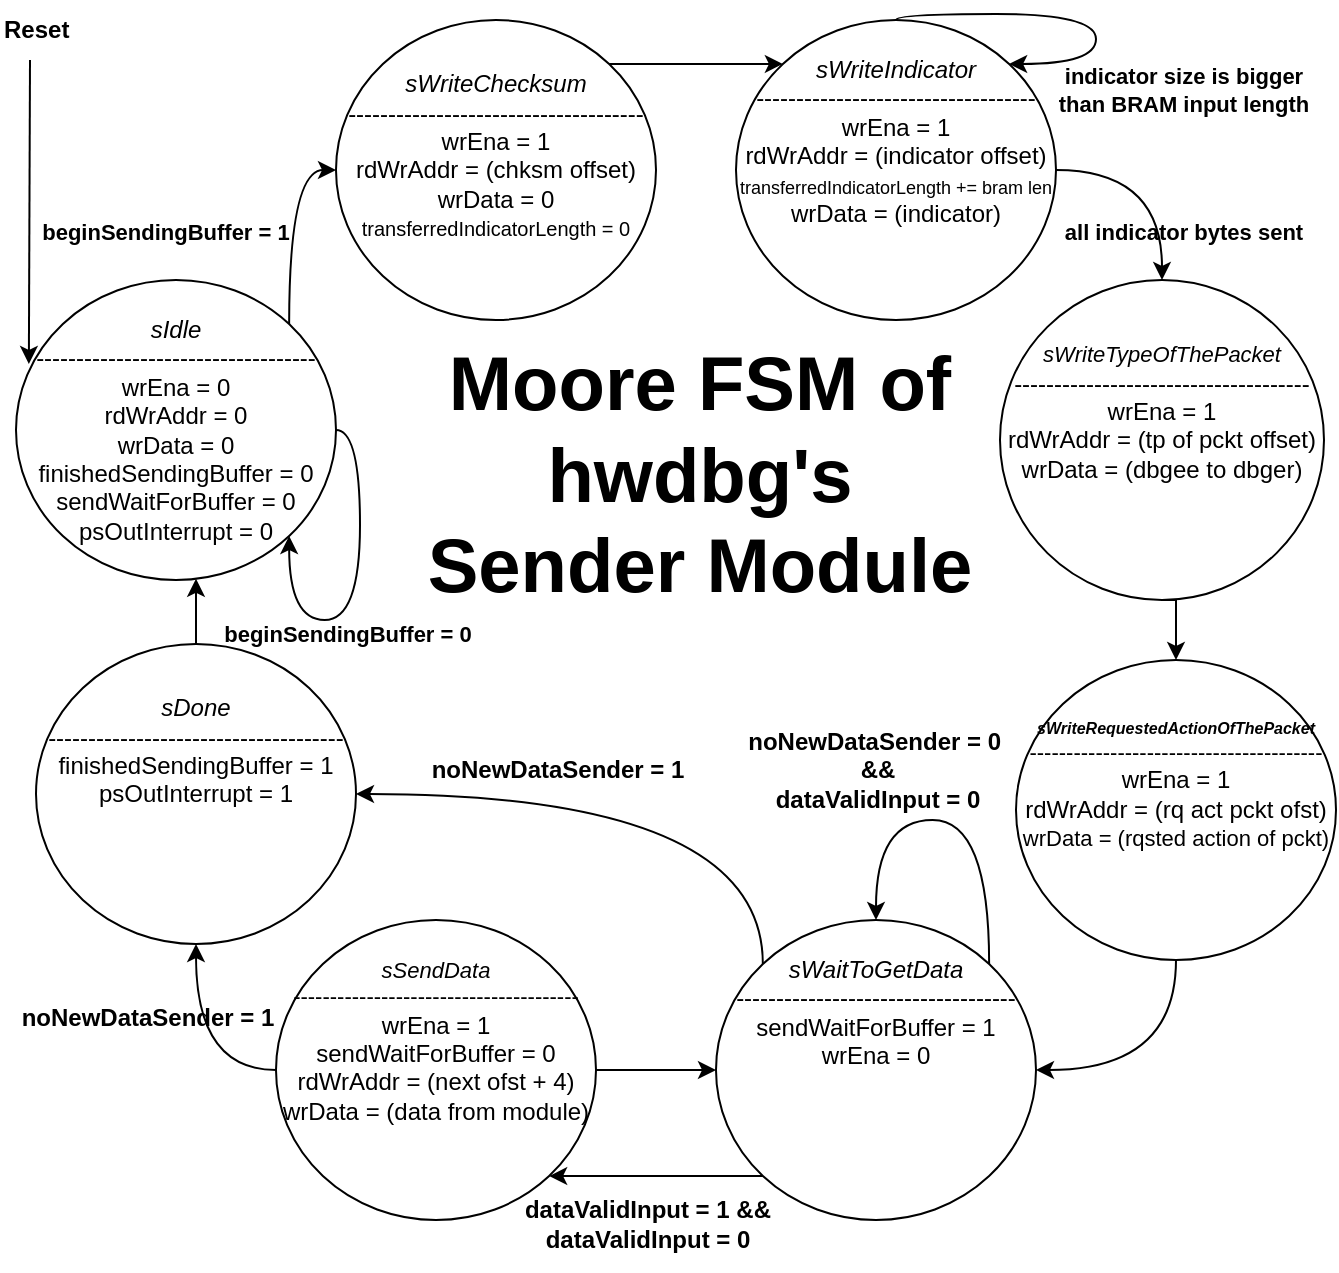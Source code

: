 <mxfile version="24.4.2" type="device">
  <diagram name="Page-1" id="hulA7HbLjxlJ7WIDWfl5">
    <mxGraphModel dx="1674" dy="772" grid="1" gridSize="10" guides="1" tooltips="1" connect="1" arrows="1" fold="1" page="1" pageScale="1" pageWidth="850" pageHeight="1100" math="0" shadow="0">
      <root>
        <mxCell id="0" />
        <mxCell id="1" parent="0" />
        <mxCell id="lwTxpfjI6xgQUl9Y8i18-13" style="edgeStyle=orthogonalEdgeStyle;rounded=0;orthogonalLoop=1;jettySize=auto;html=1;exitX=1;exitY=0;exitDx=0;exitDy=0;entryX=0;entryY=0.5;entryDx=0;entryDy=0;curved=1;" parent="1" source="lwTxpfjI6xgQUl9Y8i18-1" target="lwTxpfjI6xgQUl9Y8i18-2" edge="1">
          <mxGeometry relative="1" as="geometry" />
        </mxCell>
        <mxCell id="lwTxpfjI6xgQUl9Y8i18-1" value="&lt;i&gt;sIdle&lt;/i&gt;&lt;div&gt;-----------------------------------&lt;/div&gt;&lt;div&gt;&lt;div&gt;wrEna = 0&lt;br&gt;&lt;/div&gt;&lt;div&gt;rdWrAddr = 0&lt;br&gt;&lt;/div&gt;&lt;div&gt;wrData = 0&lt;br&gt;&lt;/div&gt;&lt;div&gt;&lt;div&gt;finishedSendingBuffer = 0&lt;/div&gt;&lt;/div&gt;&lt;/div&gt;&lt;div&gt;sendWaitForBuffer = 0&lt;br&gt;&lt;/div&gt;&lt;div&gt;psOutInterrupt = 0&lt;/div&gt;" style="ellipse;whiteSpace=wrap;html=1;" parent="1" vertex="1">
          <mxGeometry x="8" y="143" width="160" height="150" as="geometry" />
        </mxCell>
        <mxCell id="lwTxpfjI6xgQUl9Y8i18-14" style="edgeStyle=orthogonalEdgeStyle;rounded=0;orthogonalLoop=1;jettySize=auto;html=1;exitX=1;exitY=0;exitDx=0;exitDy=0;entryX=0;entryY=0;entryDx=0;entryDy=0;curved=1;" parent="1" source="lwTxpfjI6xgQUl9Y8i18-2" target="lwTxpfjI6xgQUl9Y8i18-3" edge="1">
          <mxGeometry relative="1" as="geometry" />
        </mxCell>
        <mxCell id="lwTxpfjI6xgQUl9Y8i18-2" value="&lt;div&gt;&lt;i&gt;sWriteChecksum&lt;/i&gt;&lt;/div&gt;&lt;div&gt;-------------------------------------&lt;/div&gt;&lt;div&gt;wrEna = 1&lt;br&gt;&lt;/div&gt;&lt;div&gt;rdWrAddr = (chksm offset)&lt;br&gt;&lt;/div&gt;&lt;div&gt;wrData = 0&lt;br&gt;&lt;/div&gt;&lt;div&gt;&lt;font style=&quot;font-size: 10px;&quot;&gt;transferredIndicatorLength = 0&lt;br&gt;&lt;/font&gt;&lt;/div&gt;&lt;div&gt;&lt;br&gt;&lt;/div&gt;" style="ellipse;whiteSpace=wrap;html=1;" parent="1" vertex="1">
          <mxGeometry x="168" y="13" width="160" height="150" as="geometry" />
        </mxCell>
        <mxCell id="lwTxpfjI6xgQUl9Y8i18-15" style="edgeStyle=orthogonalEdgeStyle;rounded=0;orthogonalLoop=1;jettySize=auto;html=1;exitX=1;exitY=0.5;exitDx=0;exitDy=0;curved=1;" parent="1" source="lwTxpfjI6xgQUl9Y8i18-3" target="lwTxpfjI6xgQUl9Y8i18-4" edge="1">
          <mxGeometry relative="1" as="geometry" />
        </mxCell>
        <mxCell id="lwTxpfjI6xgQUl9Y8i18-3" value="&lt;div&gt;&lt;i&gt;sWriteIndicator&lt;/i&gt;&lt;/div&gt;&lt;div&gt;-----------------------------------&lt;/div&gt;&lt;div&gt;&lt;div&gt;wrEna = 1&lt;/div&gt;&lt;div&gt;rdWrAddr = (indicator offset)&lt;br&gt;&lt;/div&gt;&lt;div&gt;&lt;span style=&quot;font-size: 9px; background-color: initial;&quot;&gt;transferredIndicatorLength += bram len&lt;/span&gt;&lt;br&gt;&lt;/div&gt;&lt;/div&gt;&lt;div&gt;&lt;div&gt;wrData = (indicator)&lt;/div&gt;&lt;/div&gt;&lt;div&gt;&lt;br&gt;&lt;/div&gt;&lt;div&gt;&lt;br&gt;&lt;/div&gt;" style="ellipse;whiteSpace=wrap;html=1;" parent="1" vertex="1">
          <mxGeometry x="368" y="13" width="160" height="150" as="geometry" />
        </mxCell>
        <mxCell id="lwTxpfjI6xgQUl9Y8i18-16" style="edgeStyle=orthogonalEdgeStyle;rounded=0;orthogonalLoop=1;jettySize=auto;html=1;exitX=0.5;exitY=1;exitDx=0;exitDy=0;entryX=0.5;entryY=0;entryDx=0;entryDy=0;" parent="1" source="lwTxpfjI6xgQUl9Y8i18-4" target="lwTxpfjI6xgQUl9Y8i18-5" edge="1">
          <mxGeometry relative="1" as="geometry" />
        </mxCell>
        <mxCell id="lwTxpfjI6xgQUl9Y8i18-4" value="&lt;div&gt;&lt;font style=&quot;font-size: 11px;&quot;&gt;&lt;i&gt;sWriteTypeOfThePacket&lt;/i&gt;&lt;/font&gt;&lt;/div&gt;&lt;div&gt;-------------------------------------&lt;/div&gt;&lt;div&gt;&lt;div&gt;wrEna = 1&lt;/div&gt;&lt;div&gt;rdWrAddr = (tp of pckt offset)&lt;br&gt;&lt;/div&gt;&lt;div&gt;wrData = (dbgee to dbger)&lt;/div&gt;&lt;/div&gt;&lt;div&gt;&lt;br&gt;&lt;/div&gt;&lt;div&gt;&lt;br&gt;&lt;/div&gt;" style="ellipse;whiteSpace=wrap;html=1;" parent="1" vertex="1">
          <mxGeometry x="500" y="143" width="162" height="160" as="geometry" />
        </mxCell>
        <mxCell id="lwTxpfjI6xgQUl9Y8i18-17" style="edgeStyle=orthogonalEdgeStyle;rounded=0;orthogonalLoop=1;jettySize=auto;html=1;exitX=0.5;exitY=1;exitDx=0;exitDy=0;entryX=1;entryY=0.5;entryDx=0;entryDy=0;curved=1;" parent="1" source="lwTxpfjI6xgQUl9Y8i18-5" target="lwTxpfjI6xgQUl9Y8i18-7" edge="1">
          <mxGeometry relative="1" as="geometry" />
        </mxCell>
        <mxCell id="lwTxpfjI6xgQUl9Y8i18-5" value="&lt;div&gt;&lt;div style=&quot;&quot;&gt;&lt;font style=&quot;font-size: 8px;&quot;&gt;&lt;b&gt;&lt;i&gt;sWriteRequestedActionOfThePacket&lt;/i&gt;&lt;/b&gt;&lt;/font&gt;&lt;/div&gt;&lt;div style=&quot;font-size: 11px;&quot;&gt;----------------------------------------&lt;/div&gt;&lt;div&gt;&lt;div&gt;wrEna = 1&lt;/div&gt;&lt;div&gt;rdWrAddr = (rq act pckt ofst)&lt;br&gt;&lt;/div&gt;&lt;div&gt;&lt;font style=&quot;font-size: 11px;&quot;&gt;wrData = (rqsted action of pckt)&lt;/font&gt;&lt;/div&gt;&lt;/div&gt;&lt;div&gt;&lt;br&gt;&lt;/div&gt;&lt;div&gt;&lt;br&gt;&lt;/div&gt;&lt;/div&gt;" style="ellipse;whiteSpace=wrap;html=1;" parent="1" vertex="1">
          <mxGeometry x="508" y="333" width="160" height="150" as="geometry" />
        </mxCell>
        <mxCell id="lwTxpfjI6xgQUl9Y8i18-39" style="edgeStyle=orthogonalEdgeStyle;rounded=0;orthogonalLoop=1;jettySize=auto;html=1;exitX=0;exitY=0;exitDx=0;exitDy=0;entryX=1;entryY=0.5;entryDx=0;entryDy=0;curved=1;" parent="1" source="lwTxpfjI6xgQUl9Y8i18-7" target="lwTxpfjI6xgQUl9Y8i18-9" edge="1">
          <mxGeometry relative="1" as="geometry">
            <Array as="points">
              <mxPoint x="381" y="400" />
            </Array>
          </mxGeometry>
        </mxCell>
        <mxCell id="lwTxpfjI6xgQUl9Y8i18-42" style="edgeStyle=orthogonalEdgeStyle;rounded=0;orthogonalLoop=1;jettySize=auto;html=1;exitX=0;exitY=1;exitDx=0;exitDy=0;entryX=1;entryY=1;entryDx=0;entryDy=0;" parent="1" source="lwTxpfjI6xgQUl9Y8i18-7" target="lwTxpfjI6xgQUl9Y8i18-8" edge="1">
          <mxGeometry relative="1" as="geometry" />
        </mxCell>
        <mxCell id="lwTxpfjI6xgQUl9Y8i18-7" value="&lt;div style=&quot;&quot;&gt;&lt;div&gt;&lt;i&gt;sWaitToGetData&lt;/i&gt;&lt;/div&gt;&lt;div&gt;-----------------------------------&lt;/div&gt;&lt;div&gt;sendWaitForBuffer = 1&lt;/div&gt;&lt;div&gt;&lt;div style=&quot;&quot;&gt;wrEna = 0&lt;/div&gt;&lt;/div&gt;&lt;div&gt;&lt;br&gt;&lt;/div&gt;&lt;div&gt;&lt;br&gt;&lt;/div&gt;&lt;div&gt;&lt;br&gt;&lt;/div&gt;&lt;div&gt;&lt;br style=&quot;font-size: 12px;&quot;&gt;&lt;/div&gt;&lt;/div&gt;" style="ellipse;whiteSpace=wrap;html=1;" parent="1" vertex="1">
          <mxGeometry x="358" y="463" width="160" height="150" as="geometry" />
        </mxCell>
        <mxCell id="lwTxpfjI6xgQUl9Y8i18-43" style="edgeStyle=orthogonalEdgeStyle;rounded=0;orthogonalLoop=1;jettySize=auto;html=1;exitX=1;exitY=0.5;exitDx=0;exitDy=0;entryX=0;entryY=0.5;entryDx=0;entryDy=0;" parent="1" source="lwTxpfjI6xgQUl9Y8i18-8" target="lwTxpfjI6xgQUl9Y8i18-7" edge="1">
          <mxGeometry relative="1" as="geometry" />
        </mxCell>
        <mxCell id="rsKIcOUMpfOT6CcOYpNe-5" style="edgeStyle=orthogonalEdgeStyle;rounded=0;orthogonalLoop=1;jettySize=auto;html=1;exitX=0;exitY=0.5;exitDx=0;exitDy=0;entryX=0.5;entryY=1;entryDx=0;entryDy=0;curved=1;" edge="1" parent="1" source="lwTxpfjI6xgQUl9Y8i18-8" target="lwTxpfjI6xgQUl9Y8i18-9">
          <mxGeometry relative="1" as="geometry" />
        </mxCell>
        <mxCell id="lwTxpfjI6xgQUl9Y8i18-8" value="&lt;div style=&quot;font-size: 11px;&quot;&gt;&lt;i&gt;sSendData&lt;br&gt;&lt;/i&gt;&lt;/div&gt;&lt;div style=&quot;font-size: 11px;&quot;&gt;---------------------------------------&lt;/div&gt;&lt;div&gt;wrEna = 1&lt;/div&gt;&lt;div&gt;&lt;span style=&quot;background-color: initial;&quot;&gt;sendWaitForBuffer&lt;/span&gt;&lt;span style=&quot;background-color: initial;&quot;&gt;&amp;nbsp;&lt;/span&gt;= 0&lt;/div&gt;&lt;div&gt;&lt;div&gt;rdWrAddr = (next ofst + 4)&lt;br&gt;&lt;/div&gt;&lt;div&gt;wrData = (data from module)&lt;/div&gt;&lt;/div&gt;&lt;div&gt;&lt;br&gt;&lt;/div&gt;&lt;div&gt;&lt;br&gt;&lt;/div&gt;" style="ellipse;whiteSpace=wrap;html=1;" parent="1" vertex="1">
          <mxGeometry x="138" y="463" width="160" height="150" as="geometry" />
        </mxCell>
        <mxCell id="lwTxpfjI6xgQUl9Y8i18-9" value="&lt;div&gt;&lt;i&gt;sDone&lt;br&gt;&lt;/i&gt;&lt;/div&gt;&lt;div&gt;-------------------------------------&lt;/div&gt;&lt;div&gt;&lt;div&gt;finishedSendingBuffer = 1&lt;/div&gt;&lt;div&gt;psOutInterrupt = 1&lt;br&gt;&lt;/div&gt;&lt;/div&gt;&lt;div&gt;&lt;br&gt;&lt;/div&gt;&lt;div&gt;&lt;br&gt;&lt;/div&gt;&lt;div&gt;&lt;br&gt;&lt;/div&gt;" style="ellipse;whiteSpace=wrap;html=1;" parent="1" vertex="1">
          <mxGeometry x="18" y="325" width="160" height="150" as="geometry" />
        </mxCell>
        <mxCell id="lwTxpfjI6xgQUl9Y8i18-27" style="edgeStyle=orthogonalEdgeStyle;rounded=0;orthogonalLoop=1;jettySize=auto;html=1;curved=1;" parent="1" source="lwTxpfjI6xgQUl9Y8i18-9" target="lwTxpfjI6xgQUl9Y8i18-1" edge="1">
          <mxGeometry relative="1" as="geometry">
            <mxPoint x="296.431" y="244.967" as="sourcePoint" />
            <Array as="points">
              <mxPoint x="128" y="293" />
              <mxPoint x="128" y="293" />
            </Array>
          </mxGeometry>
        </mxCell>
        <mxCell id="lwTxpfjI6xgQUl9Y8i18-11" value="" style="endArrow=classic;html=1;rounded=0;exitX=0.25;exitY=1;exitDx=0;exitDy=0;entryX=0;entryY=0;entryDx=0;entryDy=0;" parent="1" source="lwTxpfjI6xgQUl9Y8i18-12" edge="1">
          <mxGeometry width="50" height="50" relative="1" as="geometry">
            <mxPoint x="14" y="63" as="sourcePoint" />
            <mxPoint x="14.431" y="184.967" as="targetPoint" />
            <Array as="points" />
          </mxGeometry>
        </mxCell>
        <mxCell id="lwTxpfjI6xgQUl9Y8i18-12" value="&lt;b&gt;Reset&lt;/b&gt;" style="text;html=1;align=left;verticalAlign=middle;whiteSpace=wrap;rounded=0;" parent="1" vertex="1">
          <mxGeometry y="3" width="60" height="30" as="geometry" />
        </mxCell>
        <mxCell id="lwTxpfjI6xgQUl9Y8i18-20" value="&lt;b style=&quot;font-size: 11px;&quot;&gt;beginSendingBuffer = 1&lt;/b&gt;" style="text;html=1;align=center;verticalAlign=middle;whiteSpace=wrap;rounded=0;rotation=0;fontSize=11;" parent="1" vertex="1">
          <mxGeometry x="13" y="104" width="140" height="30" as="geometry" />
        </mxCell>
        <mxCell id="lwTxpfjI6xgQUl9Y8i18-30" value="&lt;b&gt;noNewDataSender = 0&amp;nbsp;&lt;/b&gt;&lt;div&gt;&lt;b&gt;&amp;amp;&amp;amp;&lt;/b&gt;&lt;/div&gt;&lt;div&gt;&lt;b style=&quot;background-color: initial;&quot;&gt;dataValidInput = 0&lt;/b&gt;&lt;/div&gt;" style="text;html=1;align=center;verticalAlign=middle;whiteSpace=wrap;rounded=0;rotation=0;" parent="1" vertex="1">
          <mxGeometry x="370" y="373" width="138" height="30" as="geometry" />
        </mxCell>
        <mxCell id="lwTxpfjI6xgQUl9Y8i18-32" value="&lt;b&gt;dataValidInput = 1&amp;nbsp;&lt;/b&gt;&lt;b style=&quot;background-color: initial;&quot;&gt;&amp;amp;&amp;amp;&lt;/b&gt;&lt;div&gt;&lt;div&gt;&lt;b style=&quot;background-color: initial;&quot;&gt;dataValidInput = 0&lt;/b&gt;&lt;/div&gt;&lt;/div&gt;" style="text;html=1;align=center;verticalAlign=middle;whiteSpace=wrap;rounded=0;rotation=0;" parent="1" vertex="1">
          <mxGeometry x="250" y="600" width="148" height="30" as="geometry" />
        </mxCell>
        <mxCell id="lwTxpfjI6xgQUl9Y8i18-35" style="edgeStyle=orthogonalEdgeStyle;rounded=0;orthogonalLoop=1;jettySize=auto;html=1;exitX=1;exitY=0;exitDx=0;exitDy=0;entryX=0.5;entryY=0;entryDx=0;entryDy=0;curved=1;" parent="1" source="lwTxpfjI6xgQUl9Y8i18-7" target="lwTxpfjI6xgQUl9Y8i18-7" edge="1">
          <mxGeometry relative="1" as="geometry">
            <Array as="points">
              <mxPoint x="495" y="413" />
              <mxPoint x="438" y="413" />
            </Array>
          </mxGeometry>
        </mxCell>
        <mxCell id="lwTxpfjI6xgQUl9Y8i18-36" style="edgeStyle=orthogonalEdgeStyle;rounded=0;orthogonalLoop=1;jettySize=auto;html=1;exitX=0.5;exitY=1;exitDx=0;exitDy=0;" parent="1" source="lwTxpfjI6xgQUl9Y8i18-32" target="lwTxpfjI6xgQUl9Y8i18-32" edge="1">
          <mxGeometry relative="1" as="geometry" />
        </mxCell>
        <mxCell id="lwTxpfjI6xgQUl9Y8i18-41" value="&lt;b&gt;noNewDataSender = 1&lt;/b&gt;" style="text;html=1;align=center;verticalAlign=middle;whiteSpace=wrap;rounded=0;rotation=0;" parent="1" vertex="1">
          <mxGeometry x="210" y="373" width="138" height="30" as="geometry" />
        </mxCell>
        <mxCell id="lwTxpfjI6xgQUl9Y8i18-46" style="edgeStyle=orthogonalEdgeStyle;rounded=0;orthogonalLoop=1;jettySize=auto;html=1;entryX=1;entryY=1;entryDx=0;entryDy=0;curved=1;" parent="1" source="lwTxpfjI6xgQUl9Y8i18-1" target="lwTxpfjI6xgQUl9Y8i18-1" edge="1">
          <mxGeometry relative="1" as="geometry">
            <mxPoint x="180" y="203" as="sourcePoint" />
            <Array as="points">
              <mxPoint x="180" y="218" />
              <mxPoint x="180" y="313" />
              <mxPoint x="145" y="313" />
            </Array>
          </mxGeometry>
        </mxCell>
        <mxCell id="lwTxpfjI6xgQUl9Y8i18-47" value="&lt;b style=&quot;font-size: 11px;&quot;&gt;beginSendingBuffer = 0&lt;/b&gt;" style="text;html=1;align=center;verticalAlign=middle;whiteSpace=wrap;rounded=0;rotation=0;" parent="1" vertex="1">
          <mxGeometry x="98" y="305" width="152" height="30" as="geometry" />
        </mxCell>
        <mxCell id="lwTxpfjI6xgQUl9Y8i18-48" value="Moore FSM of hwdbg&#39;s Sender Module" style="text;html=1;align=center;verticalAlign=middle;whiteSpace=wrap;rounded=0;fontStyle=1;fontSize=38;" parent="1" vertex="1">
          <mxGeometry x="205" y="226" width="290" height="30" as="geometry" />
        </mxCell>
        <mxCell id="rsKIcOUMpfOT6CcOYpNe-2" style="edgeStyle=orthogonalEdgeStyle;rounded=0;orthogonalLoop=1;jettySize=auto;html=1;exitX=0.5;exitY=0;exitDx=0;exitDy=0;entryX=1;entryY=0;entryDx=0;entryDy=0;curved=1;" edge="1" parent="1" source="lwTxpfjI6xgQUl9Y8i18-3" target="lwTxpfjI6xgQUl9Y8i18-3">
          <mxGeometry relative="1" as="geometry">
            <Array as="points">
              <mxPoint x="448" y="10" />
              <mxPoint x="548" y="10" />
              <mxPoint x="548" y="35" />
            </Array>
          </mxGeometry>
        </mxCell>
        <mxCell id="rsKIcOUMpfOT6CcOYpNe-3" value="&lt;b&gt;indicator size is bigger than BRAM input length&lt;/b&gt;" style="text;html=1;align=center;verticalAlign=middle;whiteSpace=wrap;rounded=0;rotation=0;fontSize=11;" vertex="1" parent="1">
          <mxGeometry x="522" y="33" width="140" height="30" as="geometry" />
        </mxCell>
        <mxCell id="rsKIcOUMpfOT6CcOYpNe-4" value="&lt;b&gt;all indicator bytes sent&lt;/b&gt;" style="text;html=1;align=center;verticalAlign=middle;whiteSpace=wrap;rounded=0;rotation=0;fontSize=11;" vertex="1" parent="1">
          <mxGeometry x="522" y="104" width="140" height="30" as="geometry" />
        </mxCell>
        <mxCell id="rsKIcOUMpfOT6CcOYpNe-6" value="&lt;b&gt;noNewDataSender = 1&lt;/b&gt;" style="text;html=1;align=center;verticalAlign=middle;whiteSpace=wrap;rounded=0;rotation=0;" vertex="1" parent="1">
          <mxGeometry x="5" y="497" width="138" height="30" as="geometry" />
        </mxCell>
      </root>
    </mxGraphModel>
  </diagram>
</mxfile>
